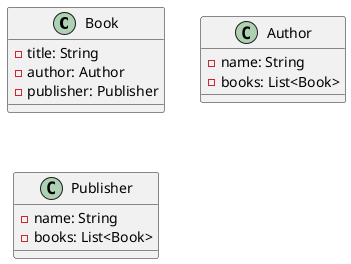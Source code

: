 @startuml
class Book {
  - title: String
  - author: Author
  - publisher: Publisher
}

class Author {
  - name: String
  - books: List<Book>
}

class Publisher {
  - name: String
  - books: List<Book>
}
@enduml